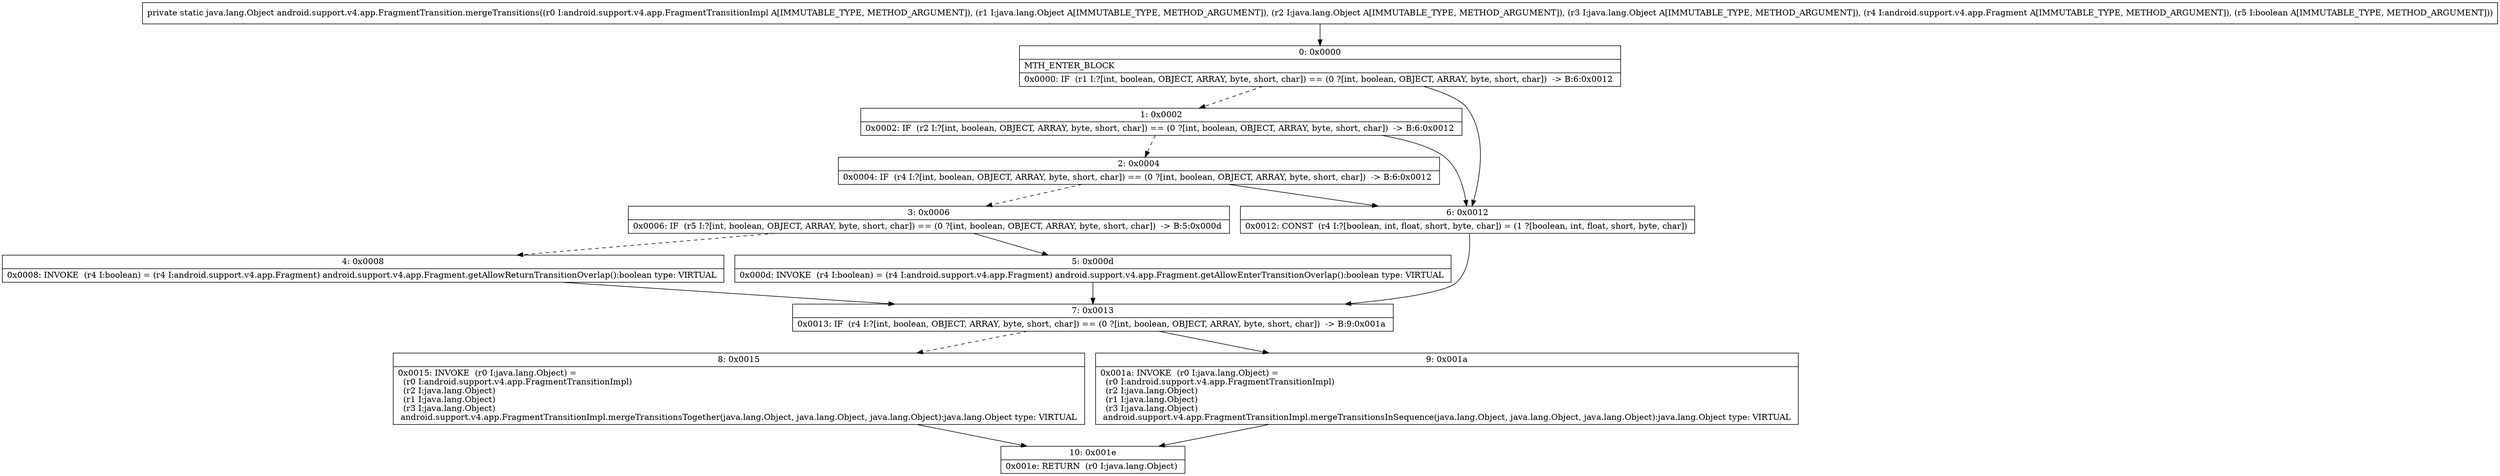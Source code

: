 digraph "CFG forandroid.support.v4.app.FragmentTransition.mergeTransitions(Landroid\/support\/v4\/app\/FragmentTransitionImpl;Ljava\/lang\/Object;Ljava\/lang\/Object;Ljava\/lang\/Object;Landroid\/support\/v4\/app\/Fragment;Z)Ljava\/lang\/Object;" {
Node_0 [shape=record,label="{0\:\ 0x0000|MTH_ENTER_BLOCK\l|0x0000: IF  (r1 I:?[int, boolean, OBJECT, ARRAY, byte, short, char]) == (0 ?[int, boolean, OBJECT, ARRAY, byte, short, char])  \-\> B:6:0x0012 \l}"];
Node_1 [shape=record,label="{1\:\ 0x0002|0x0002: IF  (r2 I:?[int, boolean, OBJECT, ARRAY, byte, short, char]) == (0 ?[int, boolean, OBJECT, ARRAY, byte, short, char])  \-\> B:6:0x0012 \l}"];
Node_2 [shape=record,label="{2\:\ 0x0004|0x0004: IF  (r4 I:?[int, boolean, OBJECT, ARRAY, byte, short, char]) == (0 ?[int, boolean, OBJECT, ARRAY, byte, short, char])  \-\> B:6:0x0012 \l}"];
Node_3 [shape=record,label="{3\:\ 0x0006|0x0006: IF  (r5 I:?[int, boolean, OBJECT, ARRAY, byte, short, char]) == (0 ?[int, boolean, OBJECT, ARRAY, byte, short, char])  \-\> B:5:0x000d \l}"];
Node_4 [shape=record,label="{4\:\ 0x0008|0x0008: INVOKE  (r4 I:boolean) = (r4 I:android.support.v4.app.Fragment) android.support.v4.app.Fragment.getAllowReturnTransitionOverlap():boolean type: VIRTUAL \l}"];
Node_5 [shape=record,label="{5\:\ 0x000d|0x000d: INVOKE  (r4 I:boolean) = (r4 I:android.support.v4.app.Fragment) android.support.v4.app.Fragment.getAllowEnterTransitionOverlap():boolean type: VIRTUAL \l}"];
Node_6 [shape=record,label="{6\:\ 0x0012|0x0012: CONST  (r4 I:?[boolean, int, float, short, byte, char]) = (1 ?[boolean, int, float, short, byte, char]) \l}"];
Node_7 [shape=record,label="{7\:\ 0x0013|0x0013: IF  (r4 I:?[int, boolean, OBJECT, ARRAY, byte, short, char]) == (0 ?[int, boolean, OBJECT, ARRAY, byte, short, char])  \-\> B:9:0x001a \l}"];
Node_8 [shape=record,label="{8\:\ 0x0015|0x0015: INVOKE  (r0 I:java.lang.Object) = \l  (r0 I:android.support.v4.app.FragmentTransitionImpl)\l  (r2 I:java.lang.Object)\l  (r1 I:java.lang.Object)\l  (r3 I:java.lang.Object)\l android.support.v4.app.FragmentTransitionImpl.mergeTransitionsTogether(java.lang.Object, java.lang.Object, java.lang.Object):java.lang.Object type: VIRTUAL \l}"];
Node_9 [shape=record,label="{9\:\ 0x001a|0x001a: INVOKE  (r0 I:java.lang.Object) = \l  (r0 I:android.support.v4.app.FragmentTransitionImpl)\l  (r2 I:java.lang.Object)\l  (r1 I:java.lang.Object)\l  (r3 I:java.lang.Object)\l android.support.v4.app.FragmentTransitionImpl.mergeTransitionsInSequence(java.lang.Object, java.lang.Object, java.lang.Object):java.lang.Object type: VIRTUAL \l}"];
Node_10 [shape=record,label="{10\:\ 0x001e|0x001e: RETURN  (r0 I:java.lang.Object) \l}"];
MethodNode[shape=record,label="{private static java.lang.Object android.support.v4.app.FragmentTransition.mergeTransitions((r0 I:android.support.v4.app.FragmentTransitionImpl A[IMMUTABLE_TYPE, METHOD_ARGUMENT]), (r1 I:java.lang.Object A[IMMUTABLE_TYPE, METHOD_ARGUMENT]), (r2 I:java.lang.Object A[IMMUTABLE_TYPE, METHOD_ARGUMENT]), (r3 I:java.lang.Object A[IMMUTABLE_TYPE, METHOD_ARGUMENT]), (r4 I:android.support.v4.app.Fragment A[IMMUTABLE_TYPE, METHOD_ARGUMENT]), (r5 I:boolean A[IMMUTABLE_TYPE, METHOD_ARGUMENT])) }"];
MethodNode -> Node_0;
Node_0 -> Node_1[style=dashed];
Node_0 -> Node_6;
Node_1 -> Node_2[style=dashed];
Node_1 -> Node_6;
Node_2 -> Node_3[style=dashed];
Node_2 -> Node_6;
Node_3 -> Node_4[style=dashed];
Node_3 -> Node_5;
Node_4 -> Node_7;
Node_5 -> Node_7;
Node_6 -> Node_7;
Node_7 -> Node_8[style=dashed];
Node_7 -> Node_9;
Node_8 -> Node_10;
Node_9 -> Node_10;
}

